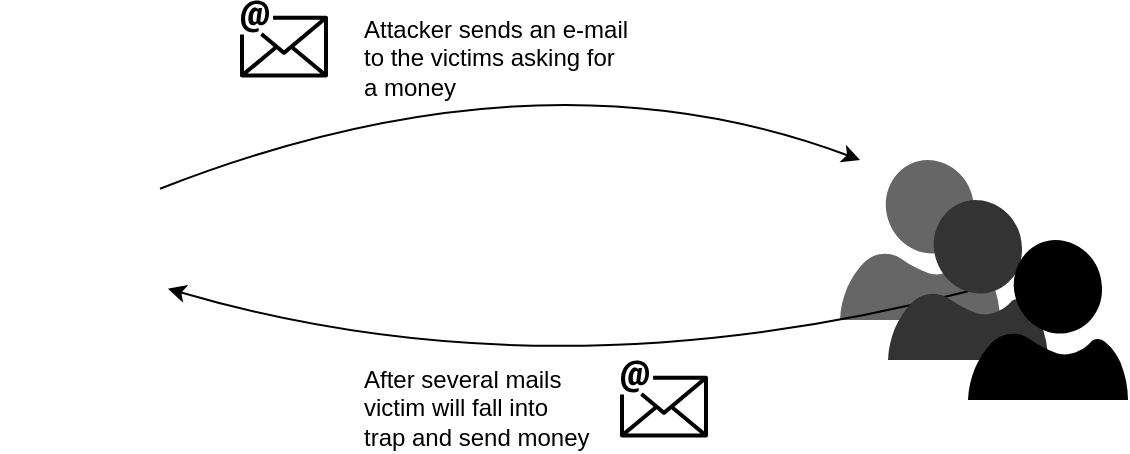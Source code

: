 <mxfile version="12.2.3" type="device" pages="3"><diagram id="-sWXtwRrEvJj-k4pk_BS" name="Page-1"><mxGraphModel dx="2011" dy="937" grid="1" gridSize="10" guides="1" tooltips="1" connect="1" arrows="1" fold="1" page="1" pageScale="1" pageWidth="850" pageHeight="1100" math="0" shadow="0"><root><mxCell id="0"/><mxCell id="1" parent="0"/><mxCell id="ko2PCEm5FpwQp9x-uWFp-3" value="" style="shape=image;html=1;verticalAlign=top;verticalLabelPosition=bottom;labelBackgroundColor=#ffffff;imageAspect=0;aspect=fixed;image=https://cdn2.iconfinder.com/data/icons/user-23/128/User_Cybercriminal.png;direction=east;" vertex="1" parent="1"><mxGeometry x="30" y="100" width="80" height="80" as="geometry"/></mxCell><mxCell id="ko2PCEm5FpwQp9x-uWFp-4" value="" style="verticalLabelPosition=bottom;html=1;verticalAlign=top;align=center;strokeColor=none;fillColor=#666666;shape=mxgraph.azure.user;" vertex="1" parent="1"><mxGeometry x="450" y="100" width="80" height="80" as="geometry"/></mxCell><mxCell id="ko2PCEm5FpwQp9x-uWFp-5" value="" style="outlineConnect=0;fontColor=#232F3E;gradientColor=none;fillColor=#000000;strokeColor=none;dashed=0;verticalLabelPosition=bottom;verticalAlign=top;align=center;html=1;fontSize=12;fontStyle=0;aspect=fixed;pointerEvents=1;shape=mxgraph.aws4.email;" vertex="1" parent="1"><mxGeometry x="150" y="20" width="44" height="39" as="geometry"/></mxCell><mxCell id="ko2PCEm5FpwQp9x-uWFp-7" value="" style="curved=1;endArrow=classic;html=1;" edge="1" parent="1"><mxGeometry width="50" height="50" relative="1" as="geometry"><mxPoint x="110" y="114.348" as="sourcePoint"/><mxPoint x="460" y="100" as="targetPoint"/><Array as="points"><mxPoint x="300" y="40"/></Array></mxGeometry></mxCell><mxCell id="ko2PCEm5FpwQp9x-uWFp-9" value="" style="curved=1;endArrow=classic;html=1;" edge="1" parent="1"><mxGeometry width="50" height="50" relative="1" as="geometry"><mxPoint x="514" y="165.6" as="sourcePoint"/><mxPoint x="114" y="164.348" as="targetPoint"/><Array as="points"><mxPoint x="304" y="220"/></Array></mxGeometry></mxCell><mxCell id="ko2PCEm5FpwQp9x-uWFp-10" value="" style="outlineConnect=0;fontColor=#232F3E;gradientColor=none;fillColor=#000000;strokeColor=none;dashed=0;verticalLabelPosition=bottom;verticalAlign=top;align=center;html=1;fontSize=12;fontStyle=0;aspect=fixed;pointerEvents=1;shape=mxgraph.aws4.email;" vertex="1" parent="1"><mxGeometry x="340" y="200" width="44" height="39" as="geometry"/></mxCell><mxCell id="ko2PCEm5FpwQp9x-uWFp-11" value="Attacker sends an e-mail&lt;br&gt;to the victims asking for&amp;nbsp;&lt;br&gt;a money" style="text;html=1;resizable=0;points=[];autosize=1;align=left;verticalAlign=top;spacingTop=-4;" vertex="1" parent="1"><mxGeometry x="210" y="24.5" width="150" height="40" as="geometry"/></mxCell><mxCell id="ko2PCEm5FpwQp9x-uWFp-12" value="" style="verticalLabelPosition=bottom;html=1;verticalAlign=top;align=center;strokeColor=none;fillColor=#333333;shape=mxgraph.azure.user;fontColor=#33FFFF;" vertex="1" parent="1"><mxGeometry x="474" y="120" width="80" height="80" as="geometry"/></mxCell><mxCell id="ko2PCEm5FpwQp9x-uWFp-13" value="" style="verticalLabelPosition=bottom;html=1;verticalAlign=top;align=center;strokeColor=none;fillColor=#000000;shape=mxgraph.azure.user;fontColor=#33FFFF;" vertex="1" parent="1"><mxGeometry x="514" y="140" width="80" height="80" as="geometry"/></mxCell><mxCell id="ko2PCEm5FpwQp9x-uWFp-15" value="&lt;font color=&quot;#000000&quot;&gt;After several mails&lt;br&gt;victim will fall into&lt;br&gt;trap and send money&lt;br&gt;&lt;/font&gt;" style="text;html=1;resizable=0;points=[];autosize=1;align=left;verticalAlign=top;spacingTop=-4;fontColor=#33FFFF;" vertex="1" parent="1"><mxGeometry x="210" y="200" width="130" height="40" as="geometry"/></mxCell></root></mxGraphModel></diagram><diagram id="BI8v5Z3bHz0T_2OBrngV" name="Page-2"><mxGraphModel dx="1656" dy="772" grid="1" gridSize="10" guides="1" tooltips="1" connect="1" arrows="1" fold="1" page="1" pageScale="1" pageWidth="850" pageHeight="1100" math="0" shadow="0"><root><mxCell id="6NpmvpiSlmxF58UpsNoV-0"/><mxCell id="6NpmvpiSlmxF58UpsNoV-1" parent="6NpmvpiSlmxF58UpsNoV-0"/><mxCell id="g3gGbXXnYMzjnkSEu_b8-8" style="edgeStyle=orthogonalEdgeStyle;rounded=0;orthogonalLoop=1;jettySize=auto;html=1;fontColor=#000000;" edge="1" parent="6NpmvpiSlmxF58UpsNoV-1" source="g3gGbXXnYMzjnkSEu_b8-21"><mxGeometry relative="1" as="geometry"><mxPoint x="150" y="440" as="targetPoint"/></mxGeometry></mxCell><mxCell id="sXiS4qJ77Ws9wK4eD4S0-0" value="" style="shape=image;html=1;verticalAlign=top;verticalLabelPosition=bottom;labelBackgroundColor=#ffffff;imageAspect=0;aspect=fixed;image=https://cdn2.iconfinder.com/data/icons/user-23/128/User_Cybercriminal.png;direction=east;" vertex="1" parent="6NpmvpiSlmxF58UpsNoV-1"><mxGeometry x="110" y="240" width="80" height="80" as="geometry"/></mxCell><mxCell id="sXiS4qJ77Ws9wK4eD4S0-1" value="" style="verticalLabelPosition=bottom;html=1;verticalAlign=top;align=center;strokeColor=none;fillColor=#666666;shape=mxgraph.azure.user;" vertex="1" parent="6NpmvpiSlmxF58UpsNoV-1"><mxGeometry x="530" y="240" width="80" height="80" as="geometry"/></mxCell><mxCell id="sXiS4qJ77Ws9wK4eD4S0-2" value="" style="outlineConnect=0;fontColor=#232F3E;gradientColor=none;fillColor=#000000;strokeColor=none;dashed=0;verticalLabelPosition=bottom;verticalAlign=top;align=center;html=1;fontSize=12;fontStyle=0;aspect=fixed;pointerEvents=1;shape=mxgraph.aws4.email;" vertex="1" parent="6NpmvpiSlmxF58UpsNoV-1"><mxGeometry x="230" y="160" width="44" height="39" as="geometry"/></mxCell><mxCell id="sXiS4qJ77Ws9wK4eD4S0-3" value="" style="curved=1;endArrow=classic;html=1;" edge="1" parent="6NpmvpiSlmxF58UpsNoV-1" source="g3gGbXXnYMzjnkSEu_b8-12"><mxGeometry width="50" height="50" relative="1" as="geometry"><mxPoint x="190" y="254.348" as="sourcePoint"/><mxPoint x="540" y="240" as="targetPoint"/><Array as="points"><mxPoint x="380" y="180"/></Array></mxGeometry></mxCell><mxCell id="sXiS4qJ77Ws9wK4eD4S0-4" value="" style="curved=1;endArrow=classic;html=1;exitX=0.5;exitY=1;exitDx=0;exitDy=0;exitPerimeter=0;" edge="1" parent="6NpmvpiSlmxF58UpsNoV-1" source="sXiS4qJ77Ws9wK4eD4S0-8" target="g3gGbXXnYMzjnkSEu_b8-1"><mxGeometry width="50" height="50" relative="1" as="geometry"><mxPoint x="594" y="305.6" as="sourcePoint"/><mxPoint x="194" y="304.348" as="targetPoint"/><Array as="points"><mxPoint x="600" y="420"/></Array></mxGeometry></mxCell><mxCell id="sXiS4qJ77Ws9wK4eD4S0-6" value="Attacker sends an e-mail&lt;br&gt;to the victims containing&lt;br&gt;link to some website" style="text;html=1;resizable=0;points=[];autosize=1;align=left;verticalAlign=top;spacingTop=-4;" vertex="1" parent="6NpmvpiSlmxF58UpsNoV-1"><mxGeometry x="290" y="164.5" width="150" height="40" as="geometry"/></mxCell><mxCell id="sXiS4qJ77Ws9wK4eD4S0-7" value="" style="verticalLabelPosition=bottom;html=1;verticalAlign=top;align=center;strokeColor=none;fillColor=#333333;shape=mxgraph.azure.user;fontColor=#33FFFF;" vertex="1" parent="6NpmvpiSlmxF58UpsNoV-1"><mxGeometry x="554" y="260" width="80" height="80" as="geometry"/></mxCell><mxCell id="g3gGbXXnYMzjnkSEu_b8-1" value="" style="pointerEvents=1;shadow=0;dashed=0;html=1;strokeColor=none;fillColor=#EA6B66;labelPosition=center;verticalLabelPosition=bottom;verticalAlign=top;outlineConnect=0;align=center;shape=mxgraph.office.sites.website_public;fontColor=#33FFFF;" vertex="1" parent="6NpmvpiSlmxF58UpsNoV-1"><mxGeometry x="350" y="360" width="100" height="80" as="geometry"/></mxCell><mxCell id="g3gGbXXnYMzjnkSEu_b8-3" value="&lt;font color=&quot;#000000&quot;&gt;User clicks on a link&lt;br&gt;in e-mail thinking it's&lt;br&gt;a legitimate site&lt;br&gt;&lt;br&gt;&lt;/font&gt;" style="text;html=1;resizable=0;points=[];autosize=1;align=left;verticalAlign=top;spacingTop=-4;fontColor=#33FFFF;" vertex="1" parent="6NpmvpiSlmxF58UpsNoV-1"><mxGeometry x="594" y="396" width="120" height="60" as="geometry"/></mxCell><mxCell id="g3gGbXXnYMzjnkSEu_b8-4" value="" style="curved=1;endArrow=classic;html=1;fontColor=#33FFFF;" edge="1" parent="6NpmvpiSlmxF58UpsNoV-1" source="g3gGbXXnYMzjnkSEu_b8-1" target="sXiS4qJ77Ws9wK4eD4S0-0"><mxGeometry width="50" height="50" relative="1" as="geometry"><mxPoint x="430" y="460" as="sourcePoint"/><mxPoint x="160" y="540" as="targetPoint"/><Array as="points"><mxPoint x="270" y="400"/></Array></mxGeometry></mxCell><mxCell id="g3gGbXXnYMzjnkSEu_b8-6" value="Attacker obtains&lt;br&gt;a victim's personal&lt;br&gt;data" style="text;html=1;resizable=0;points=[];autosize=1;align=left;verticalAlign=top;spacingTop=-4;fontColor=#000000;" vertex="1" parent="6NpmvpiSlmxF58UpsNoV-1"><mxGeometry x="314.5" y="328" width="110" height="40" as="geometry"/></mxCell><mxCell id="g3gGbXXnYMzjnkSEu_b8-7" value="" style="pointerEvents=1;shadow=0;dashed=0;html=1;strokeColor=none;fillColor=#000000;labelPosition=center;verticalLabelPosition=bottom;verticalAlign=top;outlineConnect=0;align=center;shape=mxgraph.office.sites.website_public;fontColor=#000000;" vertex="1" parent="6NpmvpiSlmxF58UpsNoV-1"><mxGeometry x="110" y="440" width="100" height="80" as="geometry"/></mxCell><mxCell id="g3gGbXXnYMzjnkSEu_b8-12" value="" style="shape=image;html=1;verticalAlign=top;verticalLabelPosition=bottom;labelBackgroundColor=#ffffff;imageAspect=0;aspect=fixed;image=https://cdn2.iconfinder.com/data/icons/integers/60/number-one-128.png;fillColor=#000000;fontColor=#000000;" vertex="1" parent="6NpmvpiSlmxF58UpsNoV-1"><mxGeometry x="182" y="240" width="28" height="28" as="geometry"/></mxCell><mxCell id="g3gGbXXnYMzjnkSEu_b8-16" value="" style="shape=image;html=1;verticalAlign=top;verticalLabelPosition=bottom;labelBackgroundColor=#ffffff;imageAspect=0;aspect=fixed;image=https://cdn2.iconfinder.com/data/icons/integers/60/number-two-128.png;fillColor=#000000;fontColor=#000000;labelBorderColor=none;imageBackground=#ffffff;" vertex="1" parent="6NpmvpiSlmxF58UpsNoV-1"><mxGeometry x="594" y="368" width="28" height="28" as="geometry"/></mxCell><mxCell id="sXiS4qJ77Ws9wK4eD4S0-8" value="" style="verticalLabelPosition=bottom;html=1;verticalAlign=top;align=center;strokeColor=none;fillColor=#000000;shape=mxgraph.azure.user;fontColor=#000000;" vertex="1" parent="6NpmvpiSlmxF58UpsNoV-1"><mxGeometry x="594" y="280" width="80" height="80" as="geometry"/></mxCell><mxCell id="g3gGbXXnYMzjnkSEu_b8-19" value="" style="shape=image;html=1;verticalAlign=top;verticalLabelPosition=bottom;labelBackgroundColor=#ffffff;imageAspect=0;aspect=fixed;image=https://cdn2.iconfinder.com/data/icons/integers/60/number-three-128.png;fillColor=#000000;fontColor=#000000;imageBackground=#ffffff;" vertex="1" parent="6NpmvpiSlmxF58UpsNoV-1"><mxGeometry x="306" y="382" width="28" height="28" as="geometry"/></mxCell><mxCell id="g3gGbXXnYMzjnkSEu_b8-21" value="" style="shape=image;html=1;verticalAlign=top;verticalLabelPosition=bottom;labelBackgroundColor=#ffffff;imageAspect=0;aspect=fixed;image=https://cdn2.iconfinder.com/data/icons/integers/60/number-four-128.png;fillColor=#000000;fontColor=#000000;imageBackground=#ffffff;" vertex="1" parent="6NpmvpiSlmxF58UpsNoV-1"><mxGeometry x="136" y="326" width="28" height="28" as="geometry"/></mxCell><mxCell id="g3gGbXXnYMzjnkSEu_b8-9" value="Attacker uses&lt;br&gt;obtained credentials&lt;br&gt;and uses the website" style="text;html=1;resizable=0;points=[];autosize=1;align=left;verticalAlign=top;spacingTop=-7;fontColor=#000000;fillColor=#ffffff;rounded=0;gradientColor=none;" vertex="1" parent="6NpmvpiSlmxF58UpsNoV-1"><mxGeometry x="110" y="368" width="130" height="40" as="geometry"/></mxCell></root></mxGraphModel></diagram><diagram id="HFtJ6vT-zN0GJ1-F86TM" name="Page-3"><mxGraphModel dx="1173" dy="547" grid="1" gridSize="10" guides="1" tooltips="1" connect="1" arrows="1" fold="1" page="1" pageScale="1" pageWidth="850" pageHeight="1100" math="0" shadow="0"><root><mxCell id="reuu5fBPnPcjDPqiuNvk-0"/><mxCell id="reuu5fBPnPcjDPqiuNvk-1" parent="reuu5fBPnPcjDPqiuNvk-0"/><mxCell id="reuu5fBPnPcjDPqiuNvk-10" value="&lt;font color=&quot;#000000&quot;&gt;Phishing site&lt;/font&gt;" style="pointerEvents=1;shadow=0;dashed=0;html=1;strokeColor=none;fillColor=#EA6B66;labelPosition=center;verticalLabelPosition=bottom;verticalAlign=top;outlineConnect=0;align=center;shape=mxgraph.office.sites.website_public;fontColor=#33FFFF;labelBackgroundColor=none;labelBorderColor=none;" vertex="1" parent="reuu5fBPnPcjDPqiuNvk-1"><mxGeometry x="310" y="230" width="50" height="50" as="geometry"/></mxCell><mxCell id="reuu5fBPnPcjDPqiuNvk-11" value="&lt;font color=&quot;#000000&quot;&gt;User clicks on a link&amp;nbsp;&lt;br&gt;or visit some website&lt;br&gt;&lt;/font&gt;" style="text;html=1;resizable=0;points=[];autosize=1;align=left;verticalAlign=top;spacingTop=-4;fontColor=#33FFFF;rounded=1;shadow=1;glass=0;fillColor=#ffffff;" vertex="1" parent="reuu5fBPnPcjDPqiuNvk-1"><mxGeometry x="486" y="240" width="130" height="30" as="geometry"/></mxCell><mxCell id="reuu5fBPnPcjDPqiuNvk-23" value="" style="group" vertex="1" connectable="0" parent="reuu5fBPnPcjDPqiuNvk-1"><mxGeometry x="520" y="280" width="96" height="80" as="geometry"/></mxCell><mxCell id="reuu5fBPnPcjDPqiuNvk-4" value="" style="verticalLabelPosition=bottom;html=1;verticalAlign=top;align=center;strokeColor=none;fillColor=#666666;shape=mxgraph.azure.user;" vertex="1" parent="reuu5fBPnPcjDPqiuNvk-23"><mxGeometry width="53.333" height="53.333" as="geometry"/></mxCell><mxCell id="reuu5fBPnPcjDPqiuNvk-9" value="" style="verticalLabelPosition=bottom;html=1;verticalAlign=top;align=center;strokeColor=none;fillColor=#333333;shape=mxgraph.azure.user;fontColor=#33FFFF;" vertex="1" parent="reuu5fBPnPcjDPqiuNvk-23"><mxGeometry x="16" y="13.333" width="53.333" height="53.333" as="geometry"/></mxCell><mxCell id="reuu5fBPnPcjDPqiuNvk-17" value="" style="verticalLabelPosition=bottom;html=1;verticalAlign=top;align=center;strokeColor=none;fillColor=#000000;shape=mxgraph.azure.user;fontColor=#000000;" vertex="1" parent="reuu5fBPnPcjDPqiuNvk-23"><mxGeometry x="42.667" y="26.667" width="53.333" height="53.333" as="geometry"/></mxCell><mxCell id="reuu5fBPnPcjDPqiuNvk-27" value="" style="fontColor=#0066CC;verticalAlign=top;verticalLabelPosition=bottom;labelPosition=center;align=center;html=1;outlineConnect=0;fillColor=#000000;strokeColor=#6881B3;gradientColor=none;gradientDirection=north;strokeWidth=2;shape=mxgraph.networks.proxy_server;rounded=0;shadow=0;labelBackgroundColor=none;" vertex="1" parent="reuu5fBPnPcjDPqiuNvk-1"><mxGeometry x="380" y="420" width="60" height="60" as="geometry"/></mxCell><mxCell id="reuu5fBPnPcjDPqiuNvk-28" value="" style="curved=1;endArrow=classic;html=1;fontColor=#000000;" edge="1" parent="reuu5fBPnPcjDPqiuNvk-1" target="reuu5fBPnPcjDPqiuNvk-27"><mxGeometry width="50" height="50" relative="1" as="geometry"><mxPoint x="540.093" y="368.0" as="sourcePoint"/><mxPoint x="210" y="500" as="targetPoint"/><Array as="points"><mxPoint x="520" y="440"/></Array></mxGeometry></mxCell><mxCell id="reuu5fBPnPcjDPqiuNvk-29" value="Request&amp;nbsp;goes&amp;nbsp;&lt;br&gt;through a proxy on&lt;br&gt;the network" style="text;html=1;resizable=0;points=[];autosize=1;align=left;verticalAlign=top;spacingTop=-7;fontColor=#000000;fillColor=#ffffff;shadow=1;rounded=1;arcSize=50;spacingLeft=12;" vertex="1" parent="reuu5fBPnPcjDPqiuNvk-1"><mxGeometry x="496" y="390" width="120" height="40" as="geometry"/></mxCell><mxCell id="reuu5fBPnPcjDPqiuNvk-30" value="Our anti-phishing&lt;br&gt;system" style="verticalLabelPosition=bottom;html=1;fillColor=#4D9900;verticalAlign=top;points=[[0.145,0.145,0],[0.856,0.145,0],[0.855,0.855,0],[0.145,0.855,0],[0.5,0,0], [1,0.5,0], [0.5,1,0],[0,0.5,0]];pointerEvents=1;align=center;shape=mxgraph.cisco_safe.capability.anti_virus;rounded=0;shadow=0;labelBackgroundColor=none;strokeColor=#3333FF;strokeWidth=2;fontColor=#000000;" vertex="1" parent="reuu5fBPnPcjDPqiuNvk-1"><mxGeometry x="486" y="549.5" width="70" height="71" as="geometry"/></mxCell><mxCell id="reuu5fBPnPcjDPqiuNvk-32" value="" style="curved=1;endArrow=classic;html=1;fontColor=#000000;entryX=0.808;entryY=-0.01;entryDx=0;entryDy=0;entryPerimeter=0;" edge="1" parent="reuu5fBPnPcjDPqiuNvk-1" source="reuu5fBPnPcjDPqiuNvk-27" target="reuu5fBPnPcjDPqiuNvk-30"><mxGeometry width="50" height="50" relative="1" as="geometry"><mxPoint x="410" y="530" as="sourcePoint"/><mxPoint x="410" y="550.711" as="targetPoint"/><Array as="points"><mxPoint x="521" y="500"/></Array></mxGeometry></mxCell><mxCell id="reuu5fBPnPcjDPqiuNvk-33" value="" style="curved=1;endArrow=classic;html=1;fontColor=#000000;entryX=0;entryY=0.93;entryDx=0;entryDy=0;entryPerimeter=0;exitX=0.071;exitY=0;exitDx=0;exitDy=0;exitPerimeter=0;" edge="1" parent="reuu5fBPnPcjDPqiuNvk-1" source="reuu5fBPnPcjDPqiuNvk-30" target="reuu5fBPnPcjDPqiuNvk-27"><mxGeometry width="50" height="50" relative="1" as="geometry"><mxPoint x="410" y="559.289" as="sourcePoint"/><mxPoint x="410" y="509.289" as="targetPoint"/><Array as="points"><mxPoint x="350" y="530"/></Array></mxGeometry></mxCell><mxCell id="reuu5fBPnPcjDPqiuNvk-34" value="Proxy will asks&lt;br&gt;our system whether&lt;br&gt;site is malicious" style="text;html=1;resizable=0;points=[];autosize=1;align=left;verticalAlign=top;spacingTop=-7;fontColor=#000000;fillColor=#ffffff;rounded=1;arcSize=50;shadow=1;spacingLeft=7;" vertex="1" parent="reuu5fBPnPcjDPqiuNvk-1"><mxGeometry x="380" y="495" width="120" height="40" as="geometry"/></mxCell><mxCell id="reuu5fBPnPcjDPqiuNvk-35" value="Legitimate site&lt;br&gt;" style="pointerEvents=1;shadow=0;dashed=0;html=1;strokeColor=none;fillColor=#000000;labelPosition=center;verticalLabelPosition=bottom;verticalAlign=top;outlineConnect=0;align=center;shape=mxgraph.office.sites.website_public;fontColor=#000000;" vertex="1" parent="reuu5fBPnPcjDPqiuNvk-1"><mxGeometry x="160" y="360" width="50" height="50" as="geometry"/></mxCell><mxCell id="reuu5fBPnPcjDPqiuNvk-36" value="" style="curved=1;endArrow=classic;html=1;fontColor=#000000;" edge="1" parent="reuu5fBPnPcjDPqiuNvk-1" target="reuu5fBPnPcjDPqiuNvk-35"><mxGeometry width="50" height="50" relative="1" as="geometry"><mxPoint x="360" y="480" as="sourcePoint"/><mxPoint x="210" y="710" as="targetPoint"/><Array as="points"><mxPoint x="230" y="500"/></Array></mxGeometry></mxCell><mxCell id="reuu5fBPnPcjDPqiuNvk-37" value="" style="curved=1;endArrow=classic;html=1;fontColor=#000000;" edge="1" parent="reuu5fBPnPcjDPqiuNvk-1" source="reuu5fBPnPcjDPqiuNvk-35" target="reuu5fBPnPcjDPqiuNvk-27"><mxGeometry width="50" height="50" relative="1" as="geometry"><mxPoint x="309.289" y="450" as="sourcePoint"/><mxPoint x="309.289" y="500" as="targetPoint"/><Array as="points"><mxPoint x="250" y="370"/></Array></mxGeometry></mxCell><mxCell id="reuu5fBPnPcjDPqiuNvk-38" value="" style="curved=1;endArrow=classic;html=1;fontColor=#000000;" edge="1" parent="reuu5fBPnPcjDPqiuNvk-1" source="reuu5fBPnPcjDPqiuNvk-10" target="reuu5fBPnPcjDPqiuNvk-27"><mxGeometry width="50" height="50" relative="1" as="geometry"><mxPoint x="410" y="349.289" as="sourcePoint"/><mxPoint x="410" y="399.289" as="targetPoint"/><Array as="points"><mxPoint x="380" y="320"/></Array></mxGeometry></mxCell><mxCell id="reuu5fBPnPcjDPqiuNvk-40" value="" style="curved=1;endArrow=classic;html=1;fontColor=#000000;exitX=0;exitY=0.14;exitDx=0;exitDy=0;exitPerimeter=0;" edge="1" parent="reuu5fBPnPcjDPqiuNvk-1" source="reuu5fBPnPcjDPqiuNvk-27" target="reuu5fBPnPcjDPqiuNvk-10"><mxGeometry width="50" height="50" relative="1" as="geometry"><mxPoint x="160" y="760" as="sourcePoint"/><mxPoint x="210" y="710" as="targetPoint"/><Array as="points"/></mxGeometry></mxCell><mxCell id="reuu5fBPnPcjDPqiuNvk-41" value="" style="verticalLabelPosition=bottom;verticalAlign=top;html=1;shape=mxgraph.basic.x;rounded=0;shadow=0;labelBackgroundColor=none;strokeColor=#CC0000;strokeWidth=1;fillColor=#CC0000;gradientColor=none;fontColor=#000000;" vertex="1" parent="reuu5fBPnPcjDPqiuNvk-1"><mxGeometry x="350" y="330" width="45" height="40" as="geometry"/></mxCell><mxCell id="reuu5fBPnPcjDPqiuNvk-52" value="" style="curved=1;endArrow=classic;html=1;fontColor=#000000;" edge="1" parent="reuu5fBPnPcjDPqiuNvk-1" source="reuu5fBPnPcjDPqiuNvk-27"><mxGeometry width="50" height="50" relative="1" as="geometry"><mxPoint x="440" y="500" as="sourcePoint"/><mxPoint x="530" y="300" as="targetPoint"/><Array as="points"><mxPoint x="440" y="360"/></Array></mxGeometry></mxCell><mxCell id="reuu5fBPnPcjDPqiuNvk-55" value="Returns only&lt;br&gt;legitimate site" style="text;html=1;resizable=0;points=[];autosize=1;align=left;verticalAlign=top;spacingTop=-7;fontColor=#000000;fillColor=#ffffff;shadow=1;rounded=1;arcSize=50;spacingLeft=12;" vertex="1" parent="reuu5fBPnPcjDPqiuNvk-1"><mxGeometry x="420" y="335" width="100" height="30" as="geometry"/></mxCell></root></mxGraphModel></diagram></mxfile>